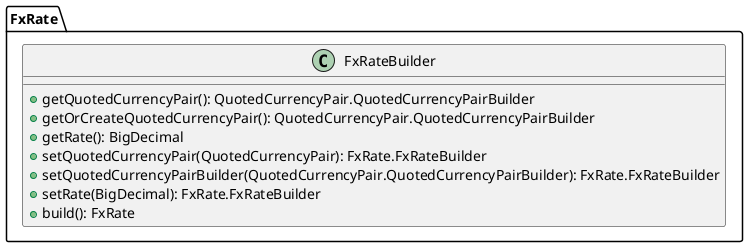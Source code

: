 @startuml

    class FxRate.FxRateBuilder [[FxRate.FxRateBuilder.html]] {
        +getQuotedCurrencyPair(): QuotedCurrencyPair.QuotedCurrencyPairBuilder
        +getOrCreateQuotedCurrencyPair(): QuotedCurrencyPair.QuotedCurrencyPairBuilder
        +getRate(): BigDecimal
        +setQuotedCurrencyPair(QuotedCurrencyPair): FxRate.FxRateBuilder
        +setQuotedCurrencyPairBuilder(QuotedCurrencyPair.QuotedCurrencyPairBuilder): FxRate.FxRateBuilder
        +setRate(BigDecimal): FxRate.FxRateBuilder
        +build(): FxRate
    }

@enduml
